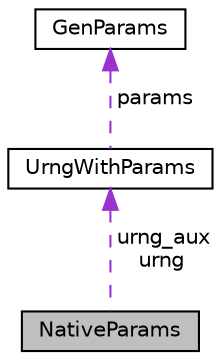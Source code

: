 digraph "NativeParams"
{
 // INTERACTIVE_SVG=YES
  bgcolor="transparent";
  edge [fontname="Helvetica",fontsize="10",labelfontname="Helvetica",labelfontsize="10"];
  node [fontname="Helvetica",fontsize="10",shape=record];
  Node1 [label="NativeParams",height=0.2,width=0.4,color="black", fillcolor="grey75", style="filled", fontcolor="black"];
  Node2 -> Node1 [dir="back",color="darkorchid3",fontsize="10",style="dashed",label=" urng_aux\nurng" ,fontname="Helvetica"];
  Node2 [label="UrngWithParams",height=0.2,width=0.4,color="black",URL="$structUrngWithParams.html"];
  Node3 -> Node2 [dir="back",color="darkorchid3",fontsize="10",style="dashed",label=" params" ,fontname="Helvetica"];
  Node3 [label="GenParams",height=0.2,width=0.4,color="black",URL="$structGenParams.html"];
}
